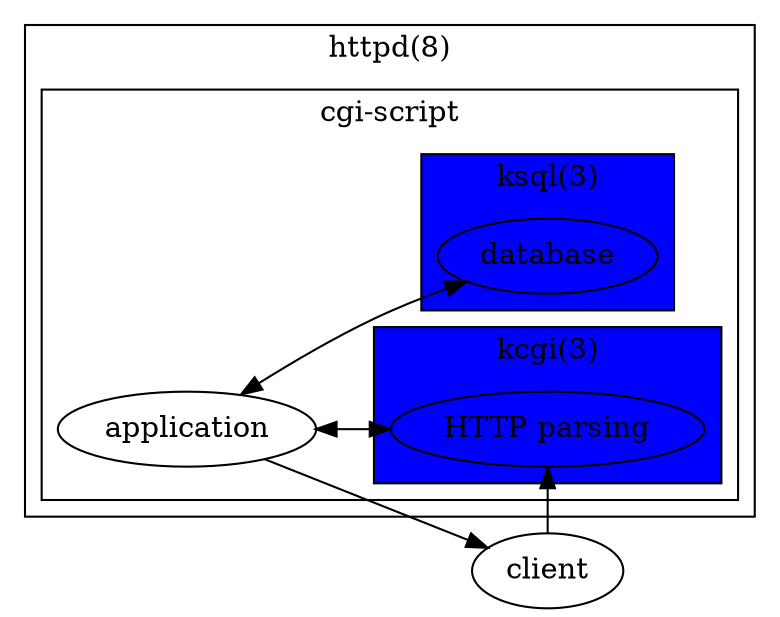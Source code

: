 digraph {
	rankdir="LR";
	client -> kcgi;
	subgraph cluster_0 {
		label="httpd(8)";
		subgraph cluster_1 {
			label="cgi-script";
			cgi -> kcgi[dir="both"];
			bgcolor="white";
			cgi[label="application"];
			cgi -> ksql[dir="both"];
			
			subgraph cluster_2 {
				label="kcgi(3)";
				bgcolor="blue";
				kcgi[label="HTTP parsing"];
			};

			subgraph cluster_3 {
				label="ksql(3)";
				bgcolor="blue";
				ksql[label="database"];
			};
		};
	};
	cgi -> client;
}
